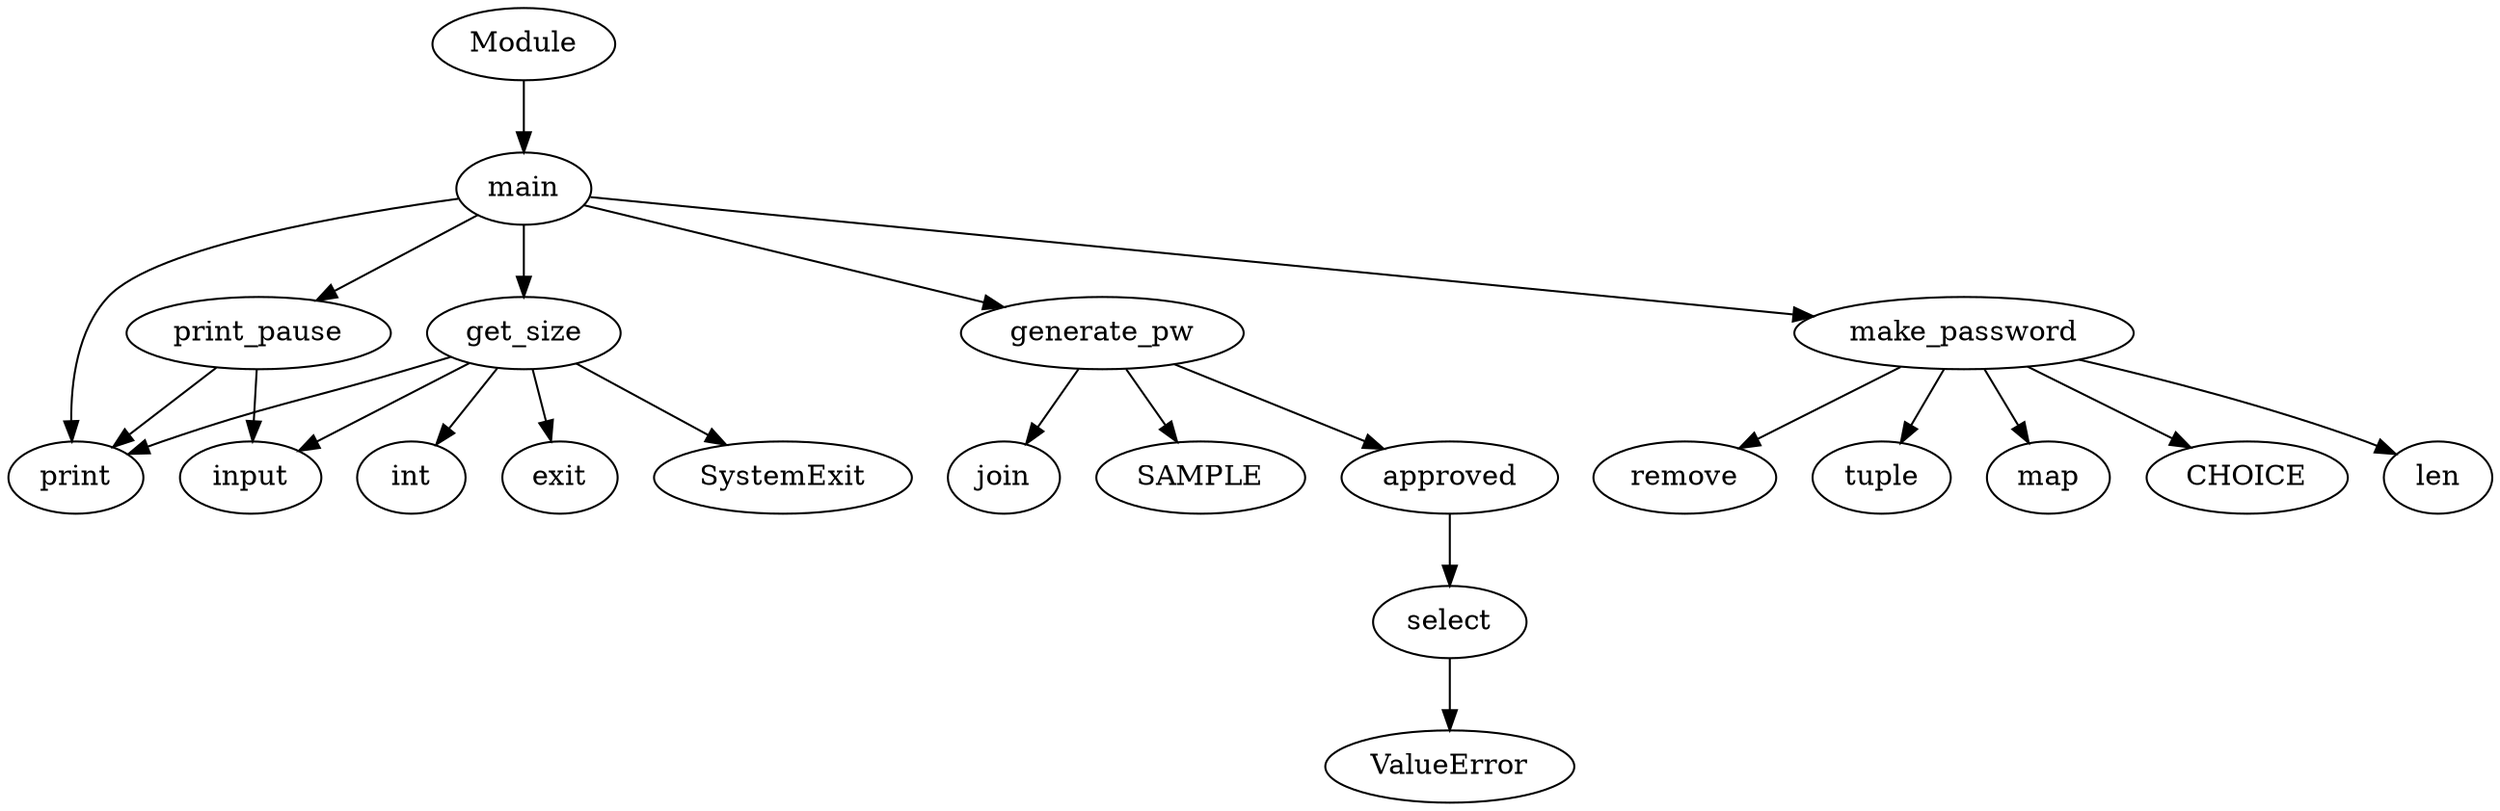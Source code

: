 strict digraph  {
main;
get_size;
generate_pw;
print_pause;
int;
input;
print;
exit;
join;
SAMPLE;
approved;
select;
ValueError;
make_password;
SystemExit;
tuple;
map;
CHOICE;
len;
remove;
Module;
main -> get_size;
main -> generate_pw;
main -> print_pause;
main -> print;
main -> make_password;
get_size -> int;
get_size -> input;
get_size -> print;
get_size -> exit;
get_size -> SystemExit;
generate_pw -> join;
generate_pw -> SAMPLE;
generate_pw -> approved;
print_pause -> print;
print_pause -> input;
approved -> select;
select -> ValueError;
make_password -> tuple;
make_password -> map;
make_password -> CHOICE;
make_password -> len;
make_password -> remove;
Module -> main;
}
